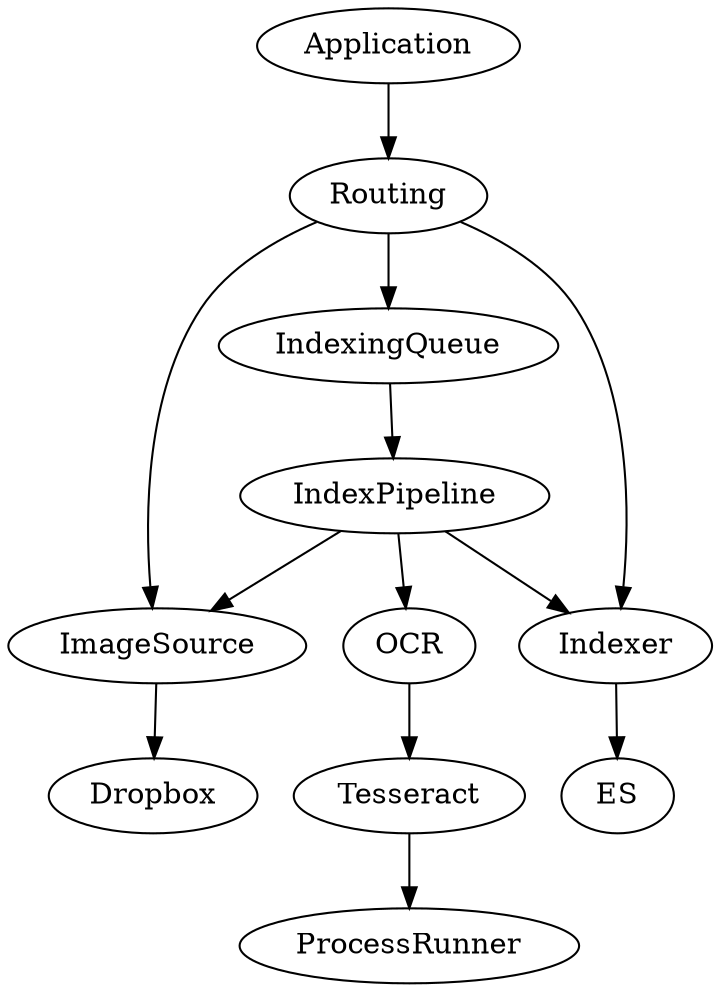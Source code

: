 digraph G {
  "Application" -> "Routing";
  "Routing" -> "ImageSource";
  "Routing" -> "Indexer";
  "Routing" -> "IndexingQueue";
  "ImageSource" -> "Dropbox";
  "Indexer" -> "ES";
  "OCR" -> "Tesseract";
  "IndexingQueue" -> "IndexPipeline";
  "IndexPipeline" -> "ImageSource";
  "IndexPipeline" -> "Indexer";
  "IndexPipeline" -> "OCR";
  "Tesseract" -> "ProcessRunner";
}

